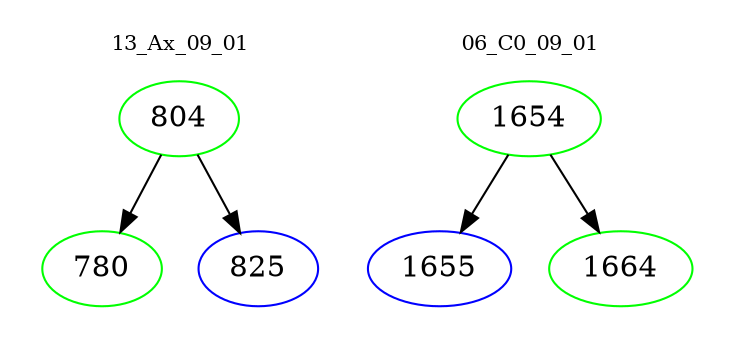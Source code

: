 digraph{
subgraph cluster_0 {
color = white
label = "13_Ax_09_01";
fontsize=10;
T0_804 [label="804", color="green"]
T0_804 -> T0_780 [color="black"]
T0_780 [label="780", color="green"]
T0_804 -> T0_825 [color="black"]
T0_825 [label="825", color="blue"]
}
subgraph cluster_1 {
color = white
label = "06_C0_09_01";
fontsize=10;
T1_1654 [label="1654", color="green"]
T1_1654 -> T1_1655 [color="black"]
T1_1655 [label="1655", color="blue"]
T1_1654 -> T1_1664 [color="black"]
T1_1664 [label="1664", color="green"]
}
}
